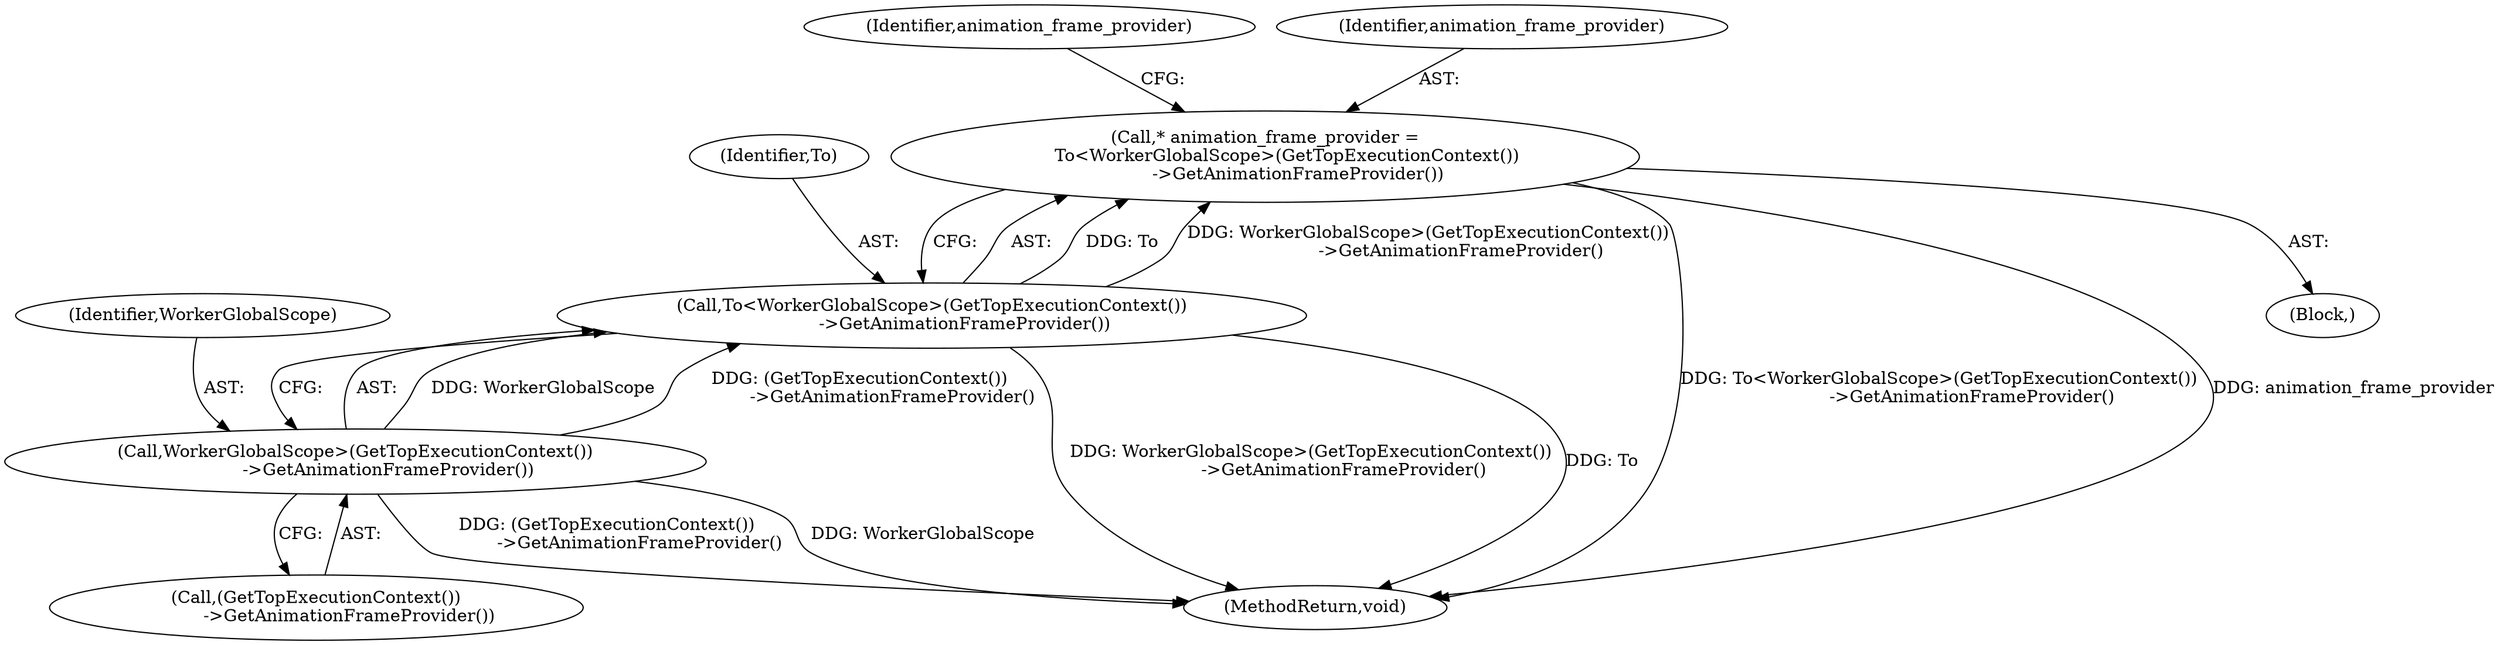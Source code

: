 digraph "0_Chrome_6a7063ae61cf031630b48bdcdb09863ffc199962_0@pointer" {
"1000121" [label="(Call,* animation_frame_provider =\n        To<WorkerGlobalScope>(GetTopExecutionContext())\n            ->GetAnimationFrameProvider())"];
"1000123" [label="(Call,To<WorkerGlobalScope>(GetTopExecutionContext())\n            ->GetAnimationFrameProvider())"];
"1000125" [label="(Call,WorkerGlobalScope>(GetTopExecutionContext())\n            ->GetAnimationFrameProvider())"];
"1000126" [label="(Identifier,WorkerGlobalScope)"];
"1000127" [label="(Call,(GetTopExecutionContext())\n            ->GetAnimationFrameProvider())"];
"1000129" [label="(Identifier,animation_frame_provider)"];
"1000132" [label="(MethodReturn,void)"];
"1000119" [label="(Block,)"];
"1000125" [label="(Call,WorkerGlobalScope>(GetTopExecutionContext())\n            ->GetAnimationFrameProvider())"];
"1000121" [label="(Call,* animation_frame_provider =\n        To<WorkerGlobalScope>(GetTopExecutionContext())\n            ->GetAnimationFrameProvider())"];
"1000123" [label="(Call,To<WorkerGlobalScope>(GetTopExecutionContext())\n            ->GetAnimationFrameProvider())"];
"1000124" [label="(Identifier,To)"];
"1000122" [label="(Identifier,animation_frame_provider)"];
"1000121" -> "1000119"  [label="AST: "];
"1000121" -> "1000123"  [label="CFG: "];
"1000122" -> "1000121"  [label="AST: "];
"1000123" -> "1000121"  [label="AST: "];
"1000129" -> "1000121"  [label="CFG: "];
"1000121" -> "1000132"  [label="DDG: To<WorkerGlobalScope>(GetTopExecutionContext())\n            ->GetAnimationFrameProvider()"];
"1000121" -> "1000132"  [label="DDG: animation_frame_provider"];
"1000123" -> "1000121"  [label="DDG: To"];
"1000123" -> "1000121"  [label="DDG: WorkerGlobalScope>(GetTopExecutionContext())\n            ->GetAnimationFrameProvider()"];
"1000123" -> "1000125"  [label="CFG: "];
"1000124" -> "1000123"  [label="AST: "];
"1000125" -> "1000123"  [label="AST: "];
"1000123" -> "1000132"  [label="DDG: WorkerGlobalScope>(GetTopExecutionContext())\n            ->GetAnimationFrameProvider()"];
"1000123" -> "1000132"  [label="DDG: To"];
"1000125" -> "1000123"  [label="DDG: WorkerGlobalScope"];
"1000125" -> "1000123"  [label="DDG: (GetTopExecutionContext())\n            ->GetAnimationFrameProvider()"];
"1000125" -> "1000127"  [label="CFG: "];
"1000126" -> "1000125"  [label="AST: "];
"1000127" -> "1000125"  [label="AST: "];
"1000125" -> "1000132"  [label="DDG: (GetTopExecutionContext())\n            ->GetAnimationFrameProvider()"];
"1000125" -> "1000132"  [label="DDG: WorkerGlobalScope"];
}
